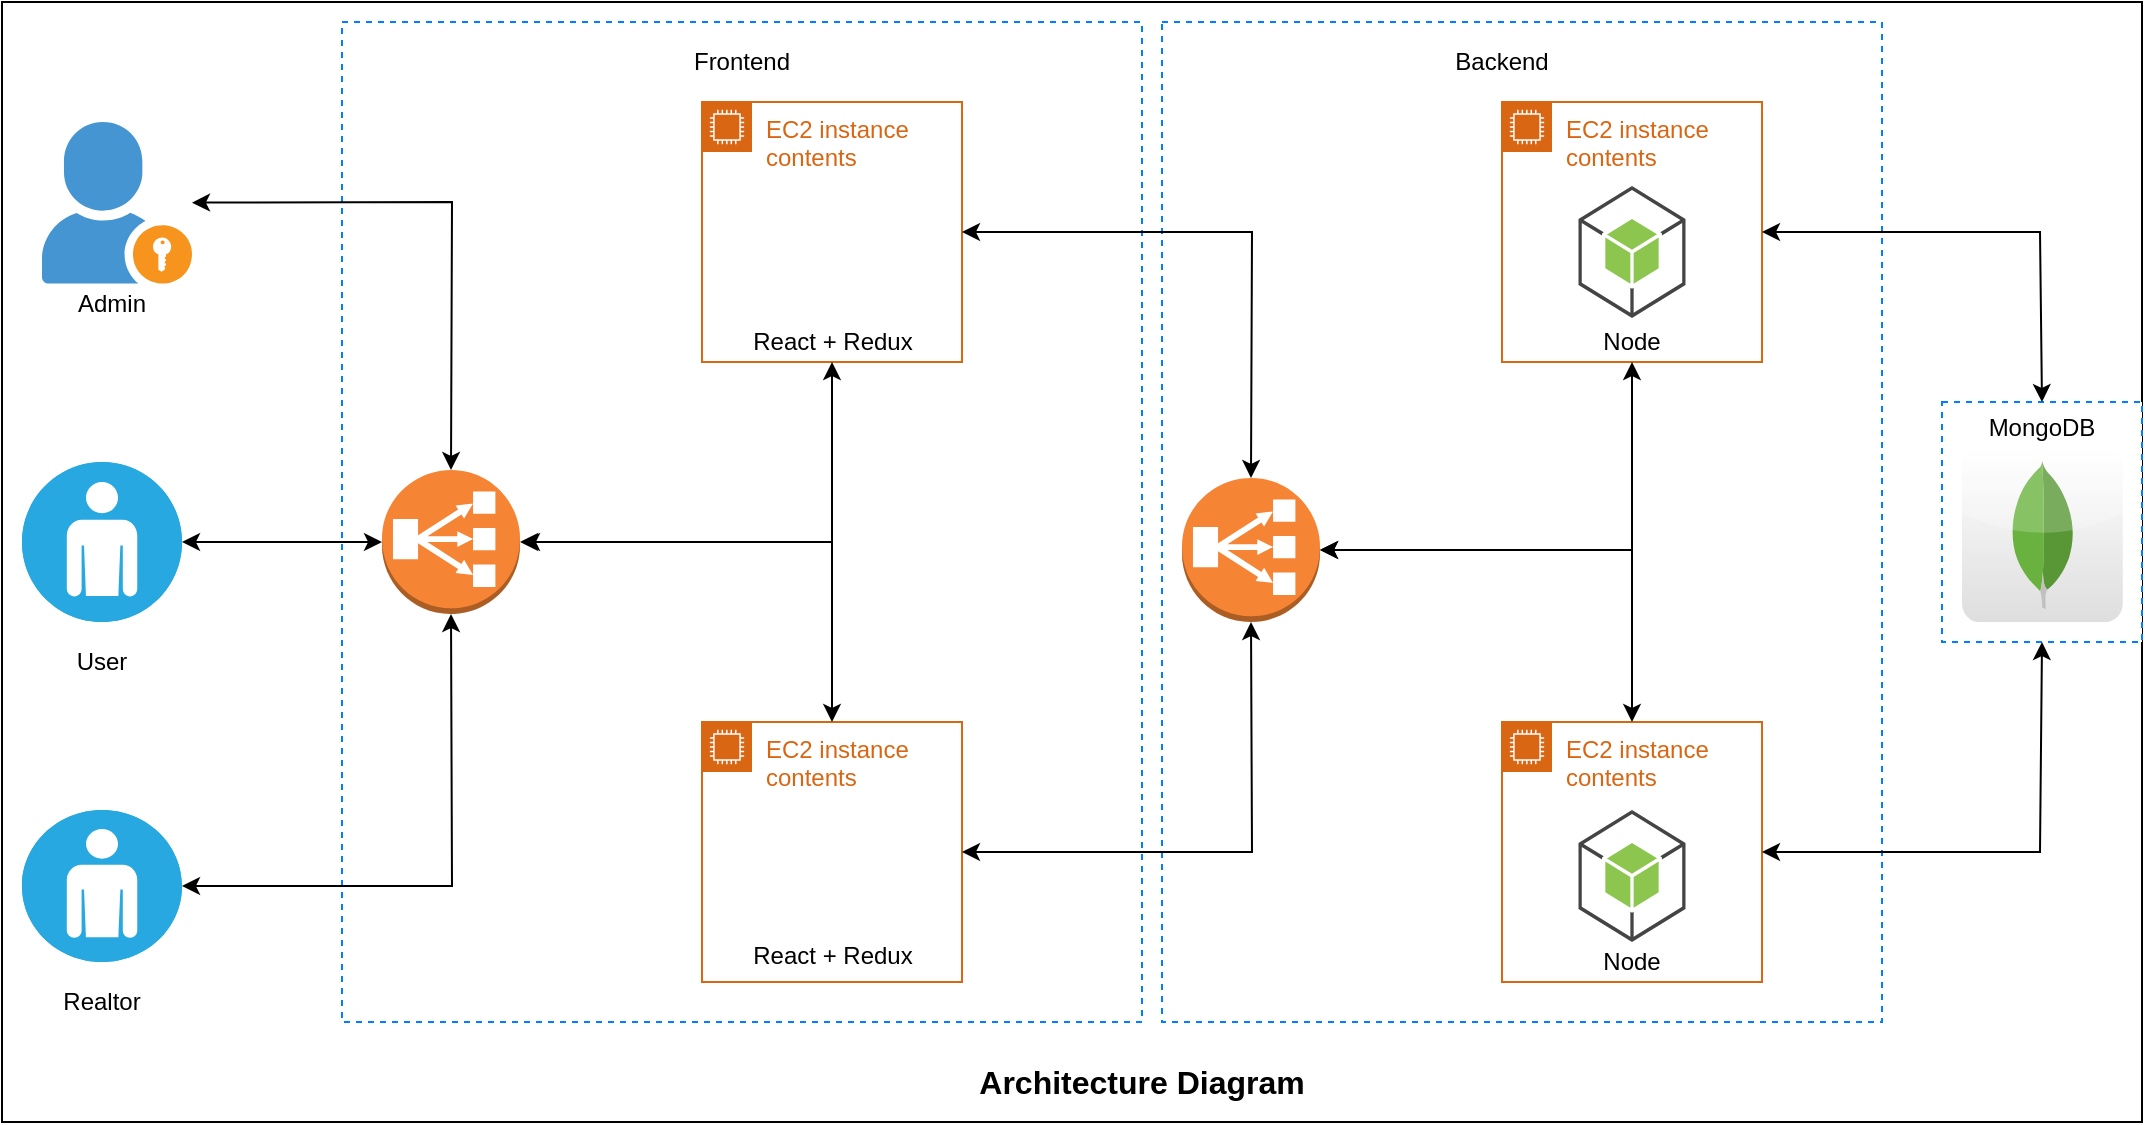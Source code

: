 <mxfile version="13.7.9" type="device"><diagram id="GhqRwcN28IqYi9mbbKm_" name="Page-1"><mxGraphModel dx="946" dy="646" grid="1" gridSize="10" guides="1" tooltips="1" connect="1" arrows="1" fold="1" page="1" pageScale="1" pageWidth="1100" pageHeight="850" math="0" shadow="0"><root><mxCell id="0"/><mxCell id="1" parent="0"/><mxCell id="Cx20RjZ1IAnbAAG4a7DW-3" value="" style="rounded=0;whiteSpace=wrap;html=1;" vertex="1" parent="1"><mxGeometry x="30" width="1070" height="560" as="geometry"/></mxCell><mxCell id="Cx20RjZ1IAnbAAG4a7DW-17" value="" style="rounded=0;whiteSpace=wrap;html=1;dashed=1;strokeColor=#007FFF;" vertex="1" parent="1"><mxGeometry x="1000" y="200" width="100" height="120" as="geometry"/></mxCell><mxCell id="Cx20RjZ1IAnbAAG4a7DW-15" value="" style="rounded=0;whiteSpace=wrap;html=1;dashed=1;strokeColor=#007FFF;" vertex="1" parent="1"><mxGeometry x="610" y="10" width="360" height="500" as="geometry"/></mxCell><mxCell id="Cx20RjZ1IAnbAAG4a7DW-13" value="" style="rounded=0;whiteSpace=wrap;html=1;dashed=1;strokeColor=#007FFF;" vertex="1" parent="1"><mxGeometry x="200" y="10" width="400" height="500" as="geometry"/></mxCell><mxCell id="oQ7c9wAC3_3CiUdpUMQb-4" value="Admin" style="text;html=1;strokeColor=none;fillColor=none;align=center;verticalAlign=middle;whiteSpace=wrap;rounded=0;" parent="1" vertex="1"><mxGeometry x="65" y="140.8" width="40" height="20" as="geometry"/></mxCell><mxCell id="oQ7c9wAC3_3CiUdpUMQb-5" value="" style="shadow=0;dashed=0;html=1;strokeColor=none;fillColor=#4495D1;labelPosition=center;verticalLabelPosition=bottom;verticalAlign=top;align=center;outlineConnect=0;shape=mxgraph.veeam.portal_admin;" parent="1" vertex="1"><mxGeometry x="50" y="60" width="75" height="80.8" as="geometry"/></mxCell><mxCell id="oQ7c9wAC3_3CiUdpUMQb-7" value="" style="fillColor=#28A8E0;verticalLabelPosition=bottom;html=1;strokeColor=#ffffff;verticalAlign=top;align=center;points=[[0.145,0.145,0],[0.5,0,0],[0.855,0.145,0],[1,0.5,0],[0.855,0.855,0],[0.5,1,0],[0.145,0.855,0],[0,0.5,0]];pointerEvents=1;shape=mxgraph.cisco_safe.compositeIcon;bgIcon=ellipse;resIcon=mxgraph.cisco_safe.capability.user;" parent="1" vertex="1"><mxGeometry x="40" y="230" width="80" height="80" as="geometry"/></mxCell><mxCell id="oQ7c9wAC3_3CiUdpUMQb-8" value="" style="fillColor=#28A8E0;verticalLabelPosition=bottom;html=1;strokeColor=#ffffff;verticalAlign=top;align=center;points=[[0.145,0.145,0],[0.5,0,0],[0.855,0.145,0],[1,0.5,0],[0.855,0.855,0],[0.5,1,0],[0.145,0.855,0],[0,0.5,0]];pointerEvents=1;shape=mxgraph.cisco_safe.compositeIcon;bgIcon=ellipse;resIcon=mxgraph.cisco_safe.capability.user;" parent="1" vertex="1"><mxGeometry x="40" y="404" width="80" height="76" as="geometry"/></mxCell><mxCell id="oQ7c9wAC3_3CiUdpUMQb-9" value="User" style="text;html=1;strokeColor=none;fillColor=none;align=center;verticalAlign=middle;whiteSpace=wrap;rounded=0;" parent="1" vertex="1"><mxGeometry x="60" y="320" width="40" height="20" as="geometry"/></mxCell><mxCell id="oQ7c9wAC3_3CiUdpUMQb-10" value="Realtor" style="text;html=1;strokeColor=none;fillColor=none;align=center;verticalAlign=middle;whiteSpace=wrap;rounded=0;" parent="1" vertex="1"><mxGeometry x="60" y="490" width="40" height="20" as="geometry"/></mxCell><mxCell id="oQ7c9wAC3_3CiUdpUMQb-11" value="" style="outlineConnect=0;dashed=0;verticalLabelPosition=bottom;verticalAlign=top;align=center;html=1;shape=mxgraph.aws3.classic_load_balancer;fillColor=#F58534;gradientColor=none;" parent="1" vertex="1"><mxGeometry x="220" y="234" width="69" height="72" as="geometry"/></mxCell><mxCell id="oQ7c9wAC3_3CiUdpUMQb-12" value="EC2 instance contents" style="points=[[0,0],[0.25,0],[0.5,0],[0.75,0],[1,0],[1,0.25],[1,0.5],[1,0.75],[1,1],[0.75,1],[0.5,1],[0.25,1],[0,1],[0,0.75],[0,0.5],[0,0.25]];outlineConnect=0;gradientColor=none;html=1;whiteSpace=wrap;fontSize=12;fontStyle=0;shape=mxgraph.aws4.group;grIcon=mxgraph.aws4.group_ec2_instance_contents;strokeColor=#D86613;fillColor=none;verticalAlign=top;align=left;spacingLeft=30;fontColor=#D86613;dashed=0;" parent="1" vertex="1"><mxGeometry x="380" y="50" width="130" height="130" as="geometry"/></mxCell><mxCell id="oQ7c9wAC3_3CiUdpUMQb-13" value="EC2 instance contents" style="points=[[0,0],[0.25,0],[0.5,0],[0.75,0],[1,0],[1,0.25],[1,0.5],[1,0.75],[1,1],[0.75,1],[0.5,1],[0.25,1],[0,1],[0,0.75],[0,0.5],[0,0.25]];outlineConnect=0;gradientColor=none;html=1;whiteSpace=wrap;fontSize=12;fontStyle=0;shape=mxgraph.aws4.group;grIcon=mxgraph.aws4.group_ec2_instance_contents;strokeColor=#D86613;fillColor=none;verticalAlign=top;align=left;spacingLeft=30;fontColor=#D86613;dashed=0;" parent="1" vertex="1"><mxGeometry x="380" y="360" width="130" height="130" as="geometry"/></mxCell><mxCell id="oQ7c9wAC3_3CiUdpUMQb-14" value="" style="shape=image;html=1;verticalAlign=top;verticalLabelPosition=bottom;labelBackgroundColor=#ffffff;imageAspect=0;aspect=fixed;image=https://cdn4.iconfinder.com/data/icons/logos-3/600/React.js_logo-128.png" parent="1" vertex="1"><mxGeometry x="390" y="100" width="50" height="50" as="geometry"/></mxCell><mxCell id="oQ7c9wAC3_3CiUdpUMQb-16" value="" style="outlineConnect=0;dashed=0;verticalLabelPosition=bottom;verticalAlign=top;align=center;html=1;shape=mxgraph.aws3.classic_load_balancer;fillColor=#F58534;gradientColor=none;" parent="1" vertex="1"><mxGeometry x="620" y="238" width="69" height="72" as="geometry"/></mxCell><mxCell id="oQ7c9wAC3_3CiUdpUMQb-17" value="EC2 instance contents" style="points=[[0,0],[0.25,0],[0.5,0],[0.75,0],[1,0],[1,0.25],[1,0.5],[1,0.75],[1,1],[0.75,1],[0.5,1],[0.25,1],[0,1],[0,0.75],[0,0.5],[0,0.25]];outlineConnect=0;gradientColor=none;html=1;whiteSpace=wrap;fontSize=12;fontStyle=0;shape=mxgraph.aws4.group;grIcon=mxgraph.aws4.group_ec2_instance_contents;strokeColor=#D86613;fillColor=none;verticalAlign=top;align=left;spacingLeft=30;fontColor=#D86613;dashed=0;" parent="1" vertex="1"><mxGeometry x="780" y="50" width="130" height="130" as="geometry"/></mxCell><mxCell id="oQ7c9wAC3_3CiUdpUMQb-18" value="EC2 instance contents" style="points=[[0,0],[0.25,0],[0.5,0],[0.75,0],[1,0],[1,0.25],[1,0.5],[1,0.75],[1,1],[0.75,1],[0.5,1],[0.25,1],[0,1],[0,0.75],[0,0.5],[0,0.25]];outlineConnect=0;gradientColor=none;html=1;whiteSpace=wrap;fontSize=12;fontStyle=0;shape=mxgraph.aws4.group;grIcon=mxgraph.aws4.group_ec2_instance_contents;strokeColor=#D86613;fillColor=none;verticalAlign=top;align=left;spacingLeft=30;fontColor=#D86613;dashed=0;" parent="1" vertex="1"><mxGeometry x="780" y="360" width="130" height="130" as="geometry"/></mxCell><mxCell id="OrNEJludxbBNj_zPN3Sw-13" value="" style="endArrow=classic;startArrow=classic;html=1;exitX=1;exitY=0.5;exitDx=0;exitDy=0;exitPerimeter=0;entryX=0.5;entryY=1;entryDx=0;entryDy=0;rounded=0;" parent="1" source="oQ7c9wAC3_3CiUdpUMQb-11" target="oQ7c9wAC3_3CiUdpUMQb-12" edge="1"><mxGeometry width="50" height="50" relative="1" as="geometry"><mxPoint x="370" y="300" as="sourcePoint"/><mxPoint x="420" y="250" as="targetPoint"/><Array as="points"><mxPoint x="445" y="270"/></Array></mxGeometry></mxCell><mxCell id="OrNEJludxbBNj_zPN3Sw-14" value="" style="endArrow=classic;startArrow=classic;html=1;entryX=0.5;entryY=0;entryDx=0;entryDy=0;rounded=0;" parent="1" target="oQ7c9wAC3_3CiUdpUMQb-13" edge="1"><mxGeometry width="50" height="50" relative="1" as="geometry"><mxPoint x="290" y="270" as="sourcePoint"/><mxPoint x="410" y="290" as="targetPoint"/><Array as="points"><mxPoint x="445" y="270"/></Array></mxGeometry></mxCell><mxCell id="OrNEJludxbBNj_zPN3Sw-15" value="" style="endArrow=classic;startArrow=classic;html=1;exitX=1;exitY=0.5;exitDx=0;exitDy=0;entryX=0.5;entryY=1;entryDx=0;entryDy=0;entryPerimeter=0;rounded=0;" parent="1" source="oQ7c9wAC3_3CiUdpUMQb-13" target="oQ7c9wAC3_3CiUdpUMQb-16" edge="1"><mxGeometry width="50" height="50" relative="1" as="geometry"><mxPoint x="520" y="460" as="sourcePoint"/><mxPoint x="570" y="410" as="targetPoint"/><Array as="points"><mxPoint x="655" y="425"/></Array></mxGeometry></mxCell><mxCell id="OrNEJludxbBNj_zPN3Sw-16" value="" style="endArrow=classic;startArrow=classic;html=1;strokeColor=#000000;exitX=1;exitY=0.5;exitDx=0;exitDy=0;entryX=0.5;entryY=0;entryDx=0;entryDy=0;entryPerimeter=0;rounded=0;" parent="1" source="oQ7c9wAC3_3CiUdpUMQb-12" target="oQ7c9wAC3_3CiUdpUMQb-16" edge="1"><mxGeometry width="50" height="50" relative="1" as="geometry"><mxPoint x="550" y="150" as="sourcePoint"/><mxPoint x="600" y="100" as="targetPoint"/><Array as="points"><mxPoint x="655" y="115"/></Array></mxGeometry></mxCell><mxCell id="OrNEJludxbBNj_zPN3Sw-17" value="" style="endArrow=classic;startArrow=classic;html=1;strokeColor=#000000;exitX=1;exitY=0.5;exitDx=0;exitDy=0;exitPerimeter=0;entryX=0.5;entryY=1;entryDx=0;entryDy=0;rounded=0;" parent="1" source="oQ7c9wAC3_3CiUdpUMQb-16" target="oQ7c9wAC3_3CiUdpUMQb-17" edge="1"><mxGeometry width="50" height="50" relative="1" as="geometry"><mxPoint x="760" y="280" as="sourcePoint"/><mxPoint x="810" y="230" as="targetPoint"/><Array as="points"><mxPoint x="845" y="274"/></Array></mxGeometry></mxCell><mxCell id="OrNEJludxbBNj_zPN3Sw-20" value="" style="endArrow=classic;startArrow=classic;html=1;exitX=1;exitY=0.5;exitDx=0;exitDy=0;exitPerimeter=0;entryX=0.5;entryY=0;entryDx=0;entryDy=0;rounded=0;" parent="1" source="oQ7c9wAC3_3CiUdpUMQb-16" target="oQ7c9wAC3_3CiUdpUMQb-18" edge="1"><mxGeometry width="50" height="50" relative="1" as="geometry"><mxPoint x="740" y="330" as="sourcePoint"/><mxPoint x="790" y="280" as="targetPoint"/><Array as="points"><mxPoint x="845" y="274"/></Array></mxGeometry></mxCell><mxCell id="OrNEJludxbBNj_zPN3Sw-22" value="" style="outlineConnect=0;dashed=0;verticalLabelPosition=bottom;verticalAlign=top;align=center;html=1;shape=mxgraph.aws3.android;fillColor=#8CC64F;gradientColor=none;" parent="1" vertex="1"><mxGeometry x="818.25" y="404" width="53.5" height="66" as="geometry"/></mxCell><mxCell id="OrNEJludxbBNj_zPN3Sw-23" value="" style="endArrow=classic;startArrow=classic;html=1;strokeColor=#000000;exitX=1;exitY=0.5;exitDx=0;exitDy=0;rounded=0;" parent="1" source="oQ7c9wAC3_3CiUdpUMQb-18" edge="1"><mxGeometry width="50" height="50" relative="1" as="geometry"><mxPoint x="990" y="420" as="sourcePoint"/><mxPoint x="1050" y="320" as="targetPoint"/><Array as="points"><mxPoint x="1049" y="425"/></Array></mxGeometry></mxCell><mxCell id="OrNEJludxbBNj_zPN3Sw-24" value="" style="endArrow=classic;startArrow=classic;html=1;strokeColor=#000000;exitX=1;exitY=0.5;exitDx=0;exitDy=0;rounded=0;entryX=0.5;entryY=0;entryDx=0;entryDy=0;" parent="1" source="oQ7c9wAC3_3CiUdpUMQb-17" target="Cx20RjZ1IAnbAAG4a7DW-17" edge="1"><mxGeometry width="50" height="50" relative="1" as="geometry"><mxPoint x="1000" y="150" as="sourcePoint"/><mxPoint x="1050" y="180" as="targetPoint"/><Array as="points"><mxPoint x="1049" y="115"/></Array></mxGeometry></mxCell><mxCell id="OrNEJludxbBNj_zPN3Sw-25" value="" style="endArrow=classic;startArrow=classic;html=1;strokeColor=#000000;exitX=1;exitY=0.5;exitDx=0;exitDy=0;exitPerimeter=0;entryX=0.5;entryY=1;entryDx=0;entryDy=0;entryPerimeter=0;rounded=0;" parent="1" source="oQ7c9wAC3_3CiUdpUMQb-8" target="oQ7c9wAC3_3CiUdpUMQb-11" edge="1"><mxGeometry width="50" height="50" relative="1" as="geometry"><mxPoint x="210" y="460" as="sourcePoint"/><mxPoint x="260" y="410" as="targetPoint"/><Array as="points"><mxPoint x="255" y="442"/></Array></mxGeometry></mxCell><mxCell id="OrNEJludxbBNj_zPN3Sw-26" value="" style="endArrow=classic;startArrow=classic;html=1;strokeColor=#000000;exitX=1;exitY=0.5;exitDx=0;exitDy=0;exitPerimeter=0;entryX=0;entryY=0.5;entryDx=0;entryDy=0;entryPerimeter=0;" parent="1" source="oQ7c9wAC3_3CiUdpUMQb-7" target="oQ7c9wAC3_3CiUdpUMQb-11" edge="1"><mxGeometry width="50" height="50" relative="1" as="geometry"><mxPoint x="140" y="290" as="sourcePoint"/><mxPoint x="190" y="240" as="targetPoint"/></mxGeometry></mxCell><mxCell id="OrNEJludxbBNj_zPN3Sw-27" value="" style="endArrow=classic;startArrow=classic;html=1;strokeColor=#000000;entryX=0.5;entryY=0;entryDx=0;entryDy=0;entryPerimeter=0;rounded=0;" parent="1" source="oQ7c9wAC3_3CiUdpUMQb-5" target="oQ7c9wAC3_3CiUdpUMQb-11" edge="1"><mxGeometry width="50" height="50" relative="1" as="geometry"><mxPoint x="190" y="140" as="sourcePoint"/><mxPoint x="240" y="90" as="targetPoint"/><Array as="points"><mxPoint x="255" y="100"/></Array></mxGeometry></mxCell><mxCell id="Cx20RjZ1IAnbAAG4a7DW-1" value="" style="dashed=0;outlineConnect=0;html=1;align=center;labelPosition=center;verticalLabelPosition=bottom;verticalAlign=top;shape=mxgraph.webicons.mongodb;gradientColor=#DFDEDE" vertex="1" parent="1"><mxGeometry x="1010" y="222.8" width="80.4" height="87.2" as="geometry"/></mxCell><mxCell id="Cx20RjZ1IAnbAAG4a7DW-4" value="Architecture Diagram" style="text;html=1;strokeColor=none;fillColor=none;align=center;verticalAlign=middle;whiteSpace=wrap;rounded=0;fontSize=16;fontStyle=1" vertex="1" parent="1"><mxGeometry x="500" y="530" width="200" height="20" as="geometry"/></mxCell><mxCell id="Cx20RjZ1IAnbAAG4a7DW-5" value="" style="shape=image;html=1;verticalAlign=top;verticalLabelPosition=bottom;labelBackgroundColor=#ffffff;imageAspect=0;aspect=fixed;image=https://cdn4.iconfinder.com/data/icons/logos-3/600/React.js_logo-128.png" vertex="1" parent="1"><mxGeometry x="390" y="417" width="50" height="50" as="geometry"/></mxCell><mxCell id="Cx20RjZ1IAnbAAG4a7DW-6" value="" style="shape=image;html=1;verticalAlign=top;verticalLabelPosition=bottom;labelBackgroundColor=#ffffff;imageAspect=0;aspect=fixed;image=https://cdn4.iconfinder.com/data/icons/logos-brands-5/24/redux-128.png" vertex="1" parent="1"><mxGeometry x="450" y="100" width="50" height="50" as="geometry"/></mxCell><mxCell id="Cx20RjZ1IAnbAAG4a7DW-7" value="" style="shape=image;html=1;verticalAlign=top;verticalLabelPosition=bottom;labelBackgroundColor=#ffffff;imageAspect=0;aspect=fixed;image=https://cdn4.iconfinder.com/data/icons/logos-brands-5/24/redux-128.png" vertex="1" parent="1"><mxGeometry x="450" y="417" width="50" height="50" as="geometry"/></mxCell><mxCell id="Cx20RjZ1IAnbAAG4a7DW-8" value="" style="outlineConnect=0;dashed=0;verticalLabelPosition=bottom;verticalAlign=top;align=center;html=1;shape=mxgraph.aws3.android;fillColor=#8CC64F;gradientColor=none;" vertex="1" parent="1"><mxGeometry x="818.25" y="92" width="53.5" height="66" as="geometry"/></mxCell><mxCell id="Cx20RjZ1IAnbAAG4a7DW-9" value="Node" style="text;html=1;strokeColor=none;fillColor=none;align=center;verticalAlign=middle;whiteSpace=wrap;rounded=0;" vertex="1" parent="1"><mxGeometry x="825" y="160" width="40" height="20" as="geometry"/></mxCell><mxCell id="Cx20RjZ1IAnbAAG4a7DW-10" value="Node" style="text;html=1;strokeColor=none;fillColor=none;align=center;verticalAlign=middle;whiteSpace=wrap;rounded=0;" vertex="1" parent="1"><mxGeometry x="825" y="470" width="40" height="20" as="geometry"/></mxCell><mxCell id="Cx20RjZ1IAnbAAG4a7DW-11" value="React + Redux" style="text;html=1;strokeColor=none;fillColor=none;align=center;verticalAlign=middle;whiteSpace=wrap;rounded=0;" vertex="1" parent="1"><mxGeometry x="402.5" y="160" width="85" height="20" as="geometry"/></mxCell><mxCell id="Cx20RjZ1IAnbAAG4a7DW-12" value="React + Redux" style="text;html=1;strokeColor=none;fillColor=none;align=center;verticalAlign=middle;whiteSpace=wrap;rounded=0;" vertex="1" parent="1"><mxGeometry x="402.5" y="467" width="85" height="20" as="geometry"/></mxCell><mxCell id="Cx20RjZ1IAnbAAG4a7DW-14" value="Frontend" style="text;html=1;strokeColor=none;fillColor=none;align=center;verticalAlign=middle;whiteSpace=wrap;rounded=0;dashed=1;" vertex="1" parent="1"><mxGeometry x="380" y="20" width="40" height="20" as="geometry"/></mxCell><mxCell id="Cx20RjZ1IAnbAAG4a7DW-16" value="Backend" style="text;html=1;strokeColor=none;fillColor=none;align=center;verticalAlign=middle;whiteSpace=wrap;rounded=0;dashed=1;" vertex="1" parent="1"><mxGeometry x="760" y="20" width="40" height="20" as="geometry"/></mxCell><mxCell id="Cx20RjZ1IAnbAAG4a7DW-18" value="MongoDB" style="text;html=1;strokeColor=none;fillColor=none;align=center;verticalAlign=middle;whiteSpace=wrap;rounded=0;dashed=1;" vertex="1" parent="1"><mxGeometry x="1030" y="203" width="40" height="20" as="geometry"/></mxCell></root></mxGraphModel></diagram></mxfile>